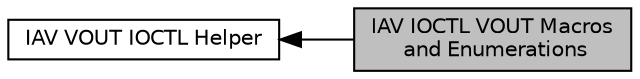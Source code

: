 digraph "IAV IOCTL VOUT Macros and Enumerations"
{
  bgcolor="transparent";
  edge [fontname="Helvetica",fontsize="10",labelfontname="Helvetica",labelfontsize="10"];
  node [fontname="Helvetica",fontsize="10",shape=box];
  rankdir=LR;
  Node2 [label="IAV VOUT IOCTL Helper",height=0.2,width=0.4,color="black",URL="$d2/d36/group__iav-ioctl-vout.html",tooltip="IAV VOUT IOCTL API Helper, in file iav_vout_ioctl.h."];
  Node1 [label="IAV IOCTL VOUT Macros\l and Enumerations",height=0.2,width=0.4,color="black", fillcolor="grey75", style="filled", fontcolor="black",tooltip="IAV IOCTL Video Output API: Macros and Enumerations."];
  Node2->Node1 [shape=plaintext, dir="back", style="solid"];
}
